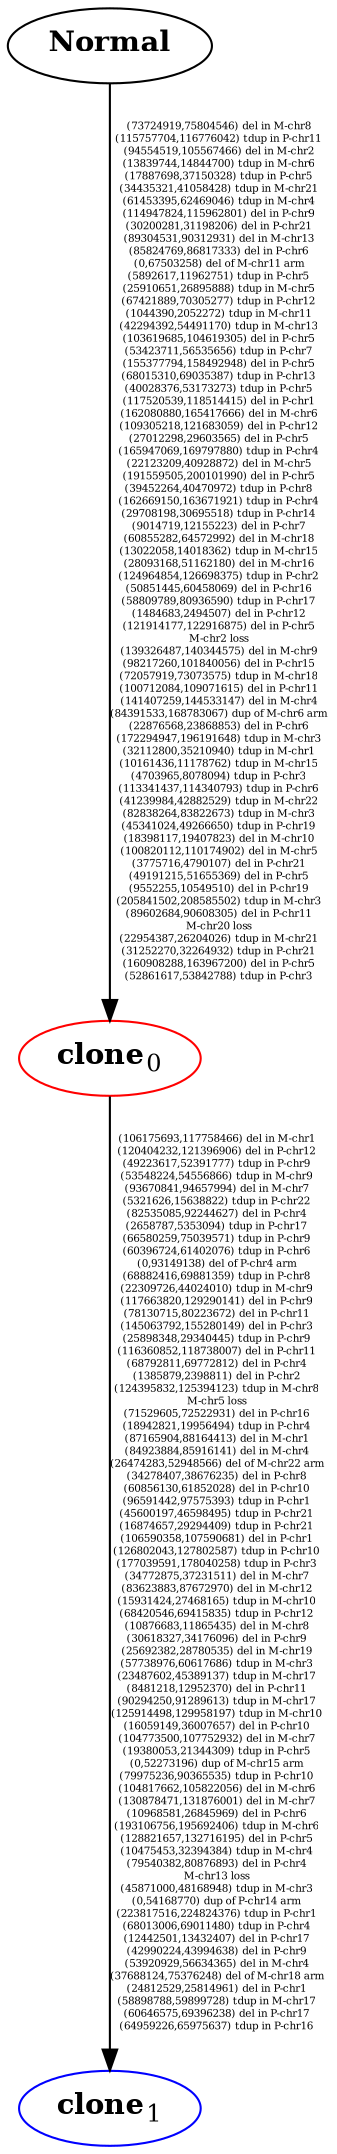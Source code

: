 digraph EvolutionaryCloneTree {
splines=true;
sep="+25,25";
overlap=scalexy;
nodesep=0.6;
	subgraph T {
		N[label=<<B>Normal</B>>,color=black]
		0[label=<<B>clone</B><SUB>0</SUB>>,color=red]
		1[label=<<B>clone</B><SUB>1</SUB>>,color=blue]
	{rank = same; 1}
	}
	N -> 0 [label="(73724919,75804546) del in M-chr8
(115757704,116776042) tdup in P-chr11
(94554519,105567466) del in M-chr2
(13839744,14844700) tdup in M-chr6
(17887698,37150328) tdup in P-chr5
(34435321,41058428) tdup in M-chr21
(61453395,62469046) tdup in M-chr4
(114947824,115962801) del in P-chr9
(30200281,31198206) del in P-chr21
(89304531,90312931) del in M-chr13
(85824769,86817333) del in P-chr6
(0,67503258) del of M-chr11 arm
(5892617,11962751) tdup in P-chr5
(25910651,26895888) tdup in M-chr5
(67421889,70305277) tdup in P-chr12
(1044390,2052272) tdup in M-chr11
(42294392,54491170) tdup in M-chr13
(103619685,104619305) del in P-chr5
(53423711,56535656) tdup in P-chr7
(155377794,158492948) del in P-chr5
(68015310,69035387) tdup in P-chr13
(40028376,53173273) tdup in P-chr5
(117520539,118514415) del in P-chr1
(162080880,165417666) del in M-chr6
(109305218,121683059) del in P-chr12
(27012298,29603565) del in P-chr5
(165947069,169797880) tdup in P-chr4
(22123209,40928872) del in M-chr5
(191559505,200101990) del in P-chr5
(39452264,40470972) tdup in P-chr8
(162669150,163671921) tdup in P-chr4
(29708198,30695518) tdup in P-chr14
(9014719,12155223) del in P-chr7
(60855282,64572992) del in M-chr18
(13022058,14018362) tdup in M-chr15
(28093168,51162180) del in M-chr16
(124964854,126698375) tdup in P-chr2
(50851445,60458069) del in P-chr16
(58809789,80936590) tdup in P-chr17
(1484683,2494507) del in P-chr12
(121914177,122916875) del in P-chr5
M-chr2 loss
(139326487,140344575) del in M-chr9
(98217260,101840056) del in P-chr15
(72057919,73073575) tdup in M-chr18
(100712084,109071615) del in P-chr11
(141407259,144533147) del in M-chr4
(84391533,168783067) dup of M-chr6 arm
(22876568,23868853) del in P-chr6
(172294947,196191648) tdup in M-chr3
(32112800,35210940) tdup in M-chr1
(10161436,11178762) tdup in M-chr15
(4703965,8078094) tdup in P-chr3
(113341437,114340793) tdup in P-chr6
(41239984,42882529) tdup in M-chr22
(82838264,83822673) tdup in M-chr3
(45341024,49266650) tdup in P-chr19
(18398117,19407823) del in M-chr10
(100820112,110174902) del in M-chr5
(3775716,4790107) del in P-chr21
(49191215,51655369) del in P-chr5
(9552255,10549510) del in P-chr19
(205841502,208585502) tdup in M-chr3
(89602684,90608305) del in P-chr11
M-chr20 loss
(22954387,26204026) tdup in M-chr21
(31252270,32264932) tdup in P-chr21
(160908288,163967200) del in P-chr5
(52861617,53842788) tdup in P-chr3", fontsize=5, fixedsize=true]
	0 -> 1 [label="(106175693,117758466) del in M-chr1
(120404232,121396906) del in P-chr12
(49223617,52391777) tdup in P-chr9
(53548224,54556866) tdup in M-chr9
(93670841,94657994) del in M-chr7
(5321626,15638822) tdup in P-chr22
(82535085,92244627) del in P-chr4
(2658787,5353094) tdup in P-chr17
(66580259,75039571) tdup in P-chr9
(60396724,61402076) tdup in P-chr6
(0,93149138) del of P-chr4 arm
(68882416,69881359) tdup in P-chr8
(22309726,44024010) tdup in M-chr9
(117663820,129290141) del in P-chr9
(78130715,80223672) del in P-chr11
(145063792,155280149) del in P-chr3
(25898348,29340445) tdup in P-chr9
(116360852,118738007) del in P-chr11
(68792811,69772812) del in P-chr4
(1385879,2398811) del in P-chr2
(124395832,125394123) tdup in M-chr8
M-chr5 loss
(71529605,72522931) del in P-chr16
(18942821,19956494) tdup in P-chr4
(87165904,88164413) del in M-chr1
(84923884,85916141) del in M-chr4
(26474283,52948566) del of M-chr22 arm
(34278407,38676235) del in P-chr8
(60856130,61852028) del in P-chr10
(96591442,97575393) tdup in P-chr1
(45600197,46598495) tdup in P-chr21
(16874657,29294409) tdup in P-chr21
(106590358,107590681) del in P-chr1
(126802043,127802587) tdup in P-chr10
(177039591,178040258) tdup in P-chr3
(34772875,37231511) del in M-chr7
(83623883,87672970) del in M-chr12
(15931424,27468165) tdup in M-chr10
(68420546,69415835) tdup in P-chr12
(10876683,11865435) del in M-chr8
(30618327,34176096) del in P-chr9
(25692382,28780535) del in M-chr19
(57738976,60617686) tdup in M-chr3
(23487602,45389137) tdup in M-chr17
(8481218,12952370) del in P-chr11
(90294250,91289613) tdup in M-chr17
(125914498,129958197) tdup in M-chr10
(16059149,36007657) del in P-chr10
(104773500,107752932) del in M-chr7
(19380053,21344309) tdup in P-chr5
(0,52273196) dup of M-chr15 arm
(79975236,90365535) tdup in P-chr10
(104817662,105822056) del in M-chr6
(130878471,131876001) del in M-chr7
(10968581,26845969) del in P-chr6
(193106756,195692406) tdup in M-chr6
(128821657,132716195) del in P-chr5
(10475453,32394384) tdup in M-chr4
(79540382,80876893) del in P-chr4
M-chr13 loss
(45871000,48168948) tdup in M-chr3
(0,54168770) dup of P-chr14 arm
(223817516,224824376) tdup in P-chr1
(68013006,69011480) tdup in P-chr4
(12442501,13432407) del in P-chr17
(42990224,43994638) del in P-chr9
(53920929,56634365) del in M-chr4
(37688124,75376248) del of M-chr18 arm
(24812529,25814961) del in P-chr1
(58898788,59899728) tdup in M-chr17
(60646575,69396238) del in P-chr17
(64959226,65975637) tdup in P-chr16", fontsize=5, fixedsize=true]
}

